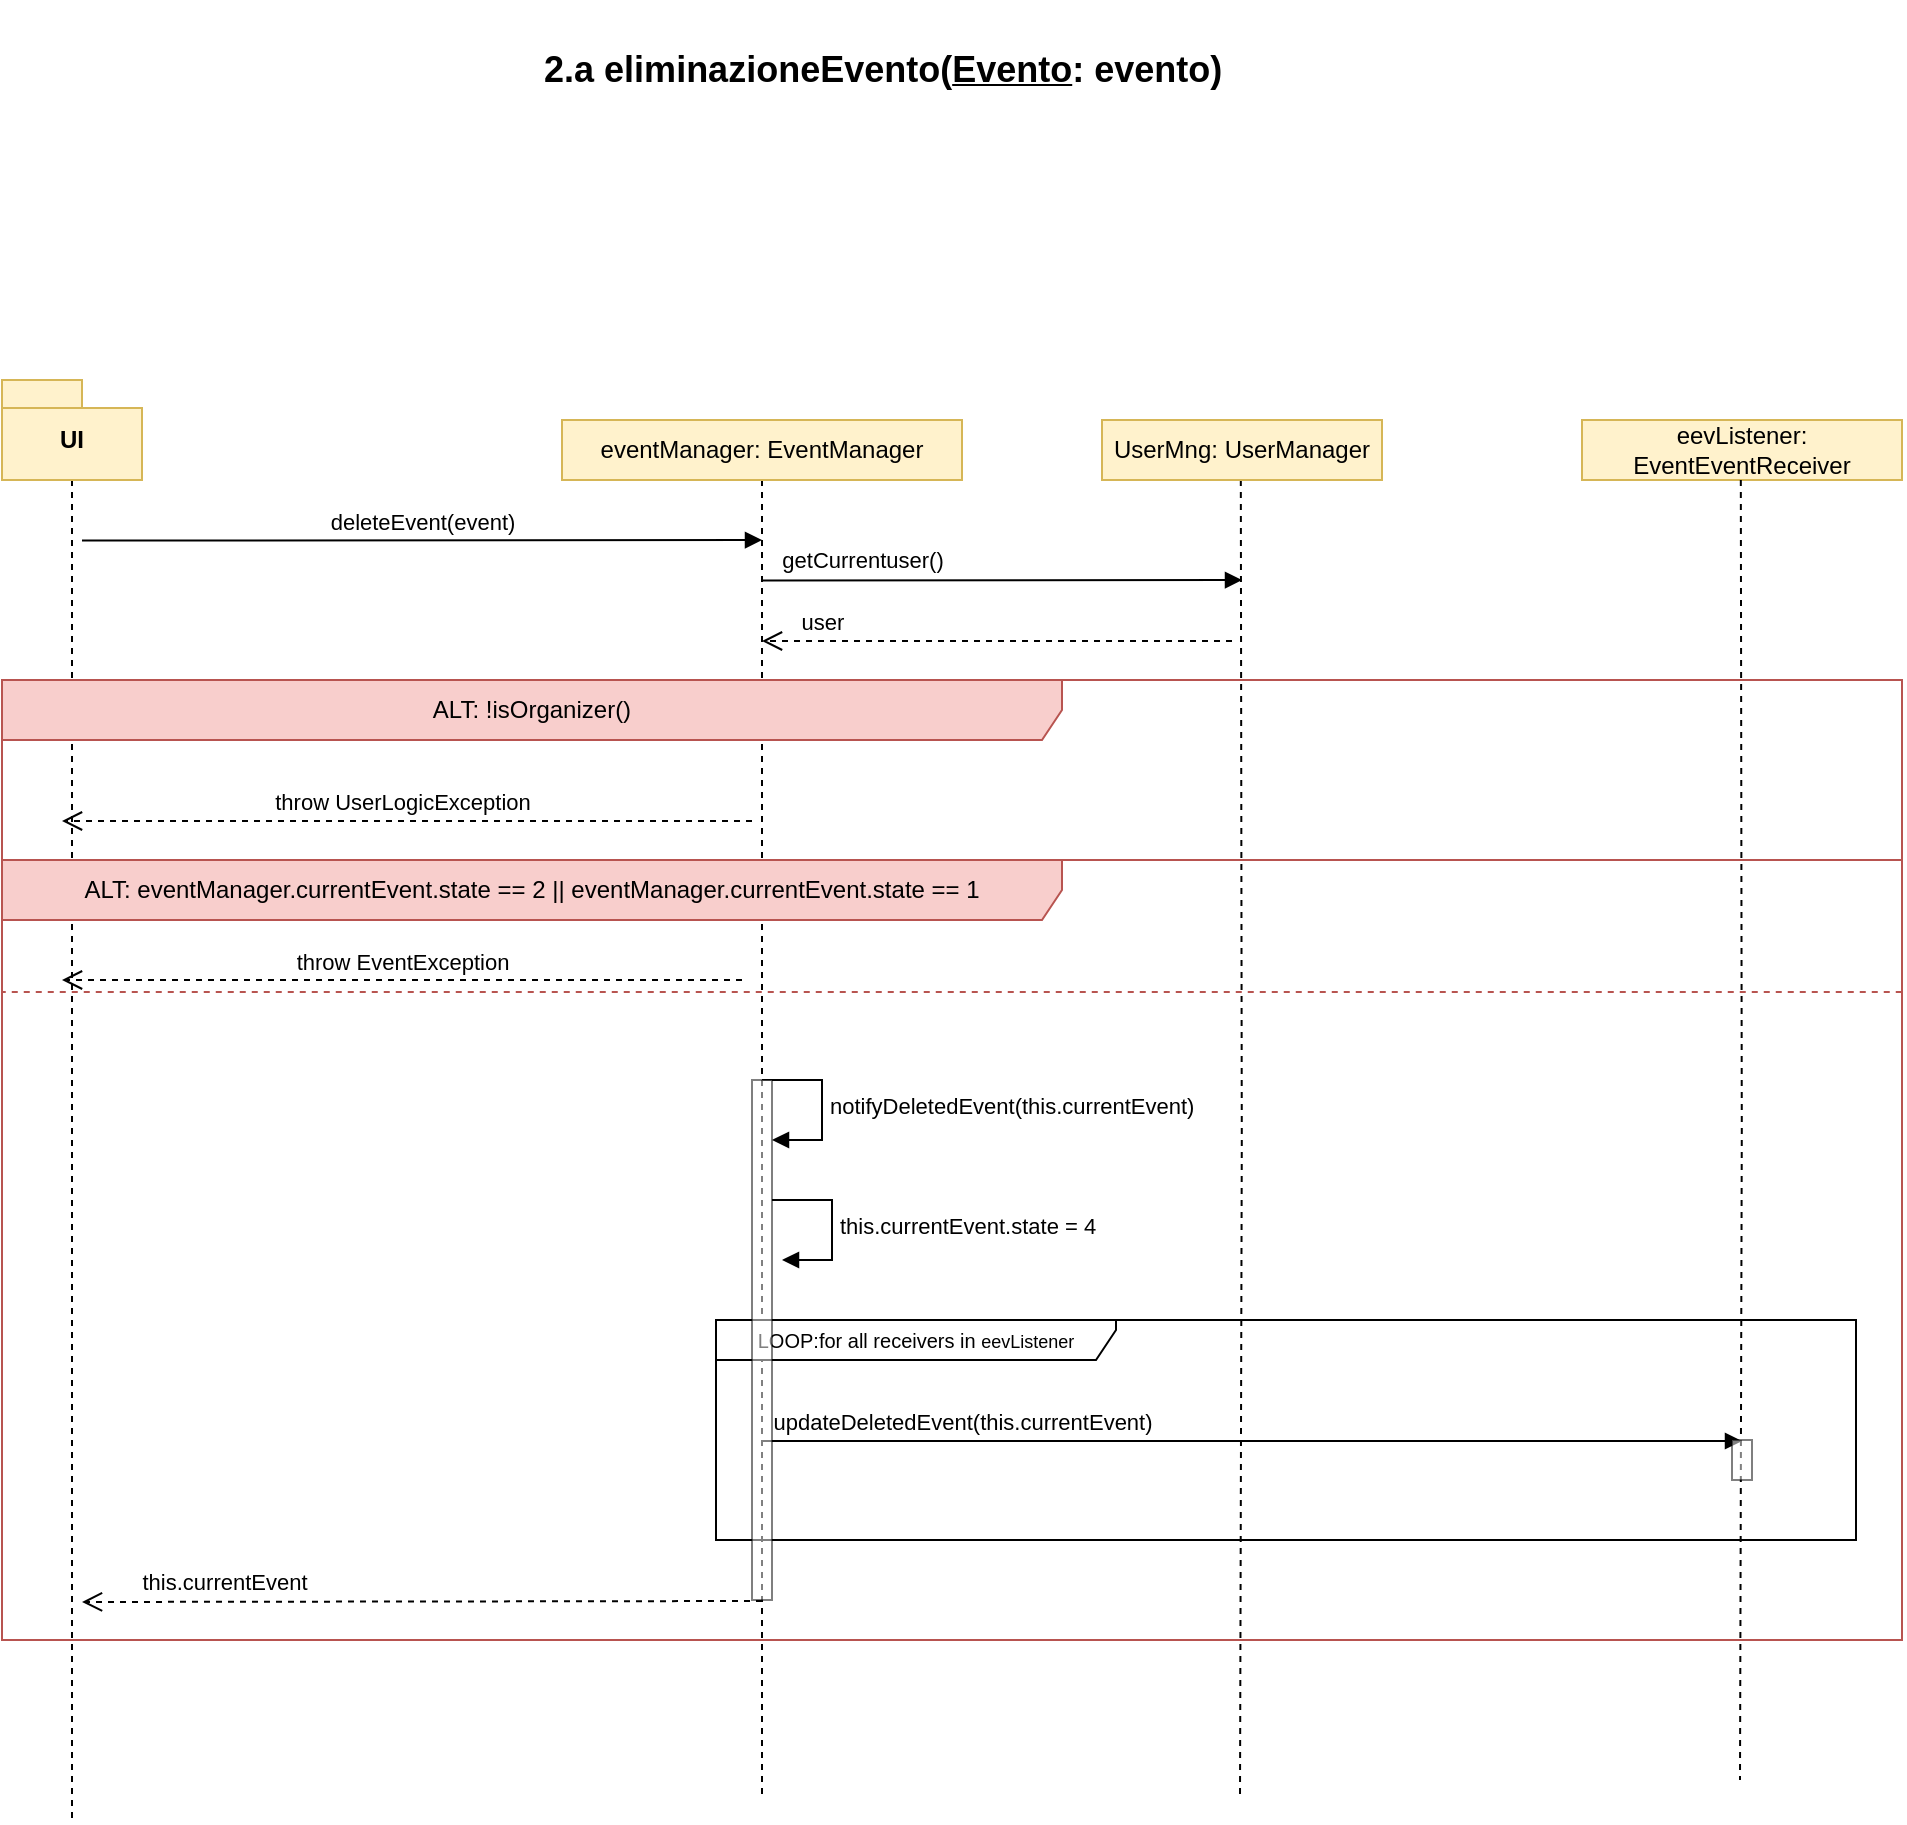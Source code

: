 <mxfile version="21.2.8" type="device">
  <diagram name="Pagina-1" id="RDCUaXM2hR_2ZaPmvXXq">
    <mxGraphModel dx="2421" dy="932" grid="1" gridSize="10" guides="1" tooltips="1" connect="1" arrows="1" fold="1" page="1" pageScale="1" pageWidth="827" pageHeight="1169" math="0" shadow="0">
      <root>
        <mxCell id="0" />
        <mxCell id="1" parent="0" />
        <mxCell id="Wbrh7EhML65B3KAZk7Ht-1" value="&lt;p style=&quot;margin-left: 18pt; font-size: 18px;&quot; class=&quot;MsoNormal&quot;&gt;&lt;b&gt;&lt;span style=&quot;&quot;&gt;2.a&lt;/span&gt;&lt;/b&gt; &lt;b&gt;&lt;span style=&quot;&quot;&gt;eliminazioneEvento(&lt;u&gt;Evento&lt;/u&gt;: evento)&lt;/span&gt;&lt;/b&gt;&lt;/p&gt;" style="text;whiteSpace=wrap;html=1;" parent="1" vertex="1">
          <mxGeometry x="145" y="150" width="460" height="70" as="geometry" />
        </mxCell>
        <mxCell id="Wbrh7EhML65B3KAZk7Ht-2" style="edgeStyle=orthogonalEdgeStyle;rounded=0;orthogonalLoop=1;jettySize=auto;html=1;exitX=0.5;exitY=1;exitDx=0;exitDy=0;endArrow=none;endFill=0;dashed=1;exitPerimeter=0;" parent="1" source="Wbrh7EhML65B3KAZk7Ht-3" edge="1">
          <mxGeometry relative="1" as="geometry">
            <mxPoint x="-65" y="1060" as="targetPoint" />
            <mxPoint x="-65" y="480" as="sourcePoint" />
          </mxGeometry>
        </mxCell>
        <mxCell id="Wbrh7EhML65B3KAZk7Ht-3" value="UI" style="shape=folder;fontStyle=1;spacingTop=10;tabWidth=40;tabHeight=14;tabPosition=left;html=1;whiteSpace=wrap;fillColor=#fff2cc;strokeColor=#d6b656;" parent="1" vertex="1">
          <mxGeometry x="-100" y="340" width="70" height="50" as="geometry" />
        </mxCell>
        <mxCell id="Wbrh7EhML65B3KAZk7Ht-4" style="edgeStyle=orthogonalEdgeStyle;rounded=0;orthogonalLoop=1;jettySize=auto;html=1;exitX=0.5;exitY=1;exitDx=0;exitDy=0;endArrow=none;endFill=0;dashed=1;" parent="1" edge="1">
          <mxGeometry relative="1" as="geometry">
            <mxPoint x="280" y="1050" as="targetPoint" />
            <mxPoint x="280" y="390" as="sourcePoint" />
          </mxGeometry>
        </mxCell>
        <mxCell id="Wbrh7EhML65B3KAZk7Ht-5" value="eventManager: EventManager" style="html=1;whiteSpace=wrap;fillColor=#fff2cc;strokeColor=#d6b656;" parent="1" vertex="1">
          <mxGeometry x="180" y="360" width="200" height="30" as="geometry" />
        </mxCell>
        <mxCell id="Wbrh7EhML65B3KAZk7Ht-6" value="eevListener: EventEventReceiver" style="html=1;whiteSpace=wrap;fillColor=#fff2cc;strokeColor=#d6b656;" parent="1" vertex="1">
          <mxGeometry x="690" y="360" width="160" height="30" as="geometry" />
        </mxCell>
        <mxCell id="Wbrh7EhML65B3KAZk7Ht-7" style="edgeStyle=orthogonalEdgeStyle;rounded=0;orthogonalLoop=1;jettySize=auto;html=1;exitX=0.5;exitY=1;exitDx=0;exitDy=0;endArrow=none;endFill=0;dashed=1;" parent="1" edge="1">
          <mxGeometry relative="1" as="geometry">
            <mxPoint x="769" y="1040" as="targetPoint" />
            <mxPoint x="769.41" y="390" as="sourcePoint" />
          </mxGeometry>
        </mxCell>
        <mxCell id="Wbrh7EhML65B3KAZk7Ht-48" value="deleteEvent(event)" style="html=1;verticalAlign=bottom;endArrow=block;edgeStyle=elbowEdgeStyle;elbow=vertical;curved=0;rounded=0;" parent="1" edge="1">
          <mxGeometry width="80" relative="1" as="geometry">
            <mxPoint x="-60" y="420.29" as="sourcePoint" />
            <mxPoint x="280" y="420" as="targetPoint" />
          </mxGeometry>
        </mxCell>
        <mxCell id="Wbrh7EhML65B3KAZk7Ht-51" style="edgeStyle=orthogonalEdgeStyle;rounded=0;orthogonalLoop=1;jettySize=auto;html=1;exitX=0.5;exitY=1;exitDx=0;exitDy=0;endArrow=none;endFill=0;dashed=1;" parent="1" edge="1">
          <mxGeometry relative="1" as="geometry">
            <mxPoint x="519" y="1050" as="targetPoint" />
            <mxPoint x="519.41" y="390" as="sourcePoint" />
          </mxGeometry>
        </mxCell>
        <mxCell id="Wbrh7EhML65B3KAZk7Ht-52" value="UserMng: UserManager" style="html=1;whiteSpace=wrap;fillColor=#fff2cc;strokeColor=#d6b656;" parent="1" vertex="1">
          <mxGeometry x="450" y="360" width="140" height="30" as="geometry" />
        </mxCell>
        <mxCell id="Wbrh7EhML65B3KAZk7Ht-82" value="&lt;font style=&quot;font-size: 10px;&quot;&gt;LOOP:for all receivers in&amp;nbsp;&lt;/font&gt;&lt;font style=&quot;font-size: 9px;&quot;&gt;eevListener&lt;/font&gt;" style="shape=umlFrame;whiteSpace=wrap;html=1;pointerEvents=0;width=200;height=20;" parent="1" vertex="1">
          <mxGeometry x="257" y="810" width="570" height="110" as="geometry" />
        </mxCell>
        <mxCell id="Wbrh7EhML65B3KAZk7Ht-84" value="notifyDeletedEvent(this.currentEvent)" style="html=1;align=left;spacingLeft=2;endArrow=block;rounded=0;edgeStyle=orthogonalEdgeStyle;curved=0;rounded=0;" parent="1" edge="1">
          <mxGeometry relative="1" as="geometry">
            <mxPoint x="280" y="690" as="sourcePoint" />
            <Array as="points">
              <mxPoint x="310" y="720" />
            </Array>
            <mxPoint x="285.0" y="720" as="targetPoint" />
          </mxGeometry>
        </mxCell>
        <mxCell id="Wbrh7EhML65B3KAZk7Ht-85" value="updateDeletedEvent(this.currentEvent)" style="html=1;verticalAlign=bottom;endArrow=block;edgeStyle=elbowEdgeStyle;elbow=vertical;curved=0;rounded=0;" parent="1" edge="1">
          <mxGeometry x="-0.592" y="1" width="80" relative="1" as="geometry">
            <mxPoint x="280" y="870.5" as="sourcePoint" />
            <mxPoint x="770" y="870" as="targetPoint" />
            <mxPoint as="offset" />
          </mxGeometry>
        </mxCell>
        <mxCell id="Wbrh7EhML65B3KAZk7Ht-87" value="this.currentEvent" style="html=1;verticalAlign=bottom;endArrow=open;dashed=1;endSize=8;edgeStyle=elbowEdgeStyle;elbow=vertical;curved=0;rounded=0;" parent="1" edge="1">
          <mxGeometry x="0.587" y="-1" relative="1" as="geometry">
            <mxPoint x="280" y="950.5" as="sourcePoint" />
            <mxPoint x="-60" y="951" as="targetPoint" />
            <mxPoint as="offset" />
          </mxGeometry>
        </mxCell>
        <mxCell id="Wbrh7EhML65B3KAZk7Ht-90" value="" style="html=1;points=[];perimeter=orthogonalPerimeter;outlineConnect=0;targetShapes=umlLifeline;portConstraint=eastwest;newEdgeStyle={&quot;edgeStyle&quot;:&quot;elbowEdgeStyle&quot;,&quot;elbow&quot;:&quot;vertical&quot;,&quot;curved&quot;:0,&quot;rounded&quot;:0};fillOpacity=50;strokeOpacity=50;" parent="1" vertex="1">
          <mxGeometry x="275" y="690" width="10" height="260" as="geometry" />
        </mxCell>
        <mxCell id="Wbrh7EhML65B3KAZk7Ht-100" value="" style="html=1;points=[];perimeter=orthogonalPerimeter;outlineConnect=0;targetShapes=umlLifeline;portConstraint=eastwest;newEdgeStyle={&quot;edgeStyle&quot;:&quot;elbowEdgeStyle&quot;,&quot;elbow&quot;:&quot;vertical&quot;,&quot;curved&quot;:0,&quot;rounded&quot;:0};fillOpacity=50;strokeOpacity=50;" parent="1" vertex="1">
          <mxGeometry x="765" y="870" width="10" height="20" as="geometry" />
        </mxCell>
        <mxCell id="yCTflr1SsOmRWyjL-ozB-1" value="ALT: eventManager.currentEvent.state == 2 || eventManager.currentEvent.state == 1" style="shape=umlFrame;whiteSpace=wrap;html=1;pointerEvents=0;width=530;height=30;fillColor=#f8cecc;strokeColor=#b85450;" parent="1" vertex="1">
          <mxGeometry x="-100" y="580" width="950" height="390" as="geometry" />
        </mxCell>
        <mxCell id="yCTflr1SsOmRWyjL-ozB-2" value="throw EventException" style="html=1;verticalAlign=bottom;endArrow=open;dashed=1;endSize=8;edgeStyle=elbowEdgeStyle;elbow=vertical;curved=0;rounded=0;" parent="1" edge="1">
          <mxGeometry relative="1" as="geometry">
            <mxPoint x="270" y="640" as="sourcePoint" />
            <mxPoint x="-70" y="640.33" as="targetPoint" />
          </mxGeometry>
        </mxCell>
        <mxCell id="yCTflr1SsOmRWyjL-ozB-3" value="" style="html=1;verticalAlign=bottom;endArrow=none;dashed=1;endSize=8;edgeStyle=elbowEdgeStyle;elbow=vertical;curved=0;rounded=0;exitX=1;exitY=0.108;exitDx=0;exitDy=0;exitPerimeter=0;fillColor=#f8cecc;strokeColor=#b85450;endFill=0;" parent="1" source="yCTflr1SsOmRWyjL-ozB-1" edge="1">
          <mxGeometry x="-0.038" y="-6" relative="1" as="geometry">
            <mxPoint x="240" y="670" as="sourcePoint" />
            <mxPoint x="-100" y="670.33" as="targetPoint" />
            <mxPoint as="offset" />
          </mxGeometry>
        </mxCell>
        <mxCell id="T5fba6cAm0CJl5kvtRWJ-3" value="getCurrentuser()" style="html=1;verticalAlign=bottom;endArrow=block;edgeStyle=elbowEdgeStyle;elbow=vertical;curved=0;rounded=0;" parent="1" edge="1">
          <mxGeometry x="-0.582" y="1" width="80" relative="1" as="geometry">
            <mxPoint x="280" y="440.29" as="sourcePoint" />
            <mxPoint x="520" y="440" as="targetPoint" />
            <mxPoint as="offset" />
          </mxGeometry>
        </mxCell>
        <mxCell id="T5fba6cAm0CJl5kvtRWJ-4" value="user" style="html=1;verticalAlign=bottom;endArrow=open;dashed=1;endSize=8;edgeStyle=elbowEdgeStyle;elbow=vertical;curved=0;rounded=0;" parent="1" edge="1">
          <mxGeometry x="0.739" y="-1" relative="1" as="geometry">
            <mxPoint x="515" y="470.5" as="sourcePoint" />
            <mxPoint x="280" y="470" as="targetPoint" />
            <mxPoint as="offset" />
          </mxGeometry>
        </mxCell>
        <mxCell id="T5fba6cAm0CJl5kvtRWJ-5" value="ALT: !isOrganizer()" style="shape=umlFrame;whiteSpace=wrap;html=1;pointerEvents=0;width=530;height=30;fillColor=#f8cecc;strokeColor=#b85450;" parent="1" vertex="1">
          <mxGeometry x="-100" y="490" width="950" height="480" as="geometry" />
        </mxCell>
        <mxCell id="T5fba6cAm0CJl5kvtRWJ-8" value="throw UserLogicException" style="html=1;verticalAlign=bottom;endArrow=open;dashed=1;endSize=8;edgeStyle=elbowEdgeStyle;elbow=vertical;curved=0;rounded=0;" parent="1" edge="1">
          <mxGeometry x="0.013" y="-1" relative="1" as="geometry">
            <mxPoint x="275" y="560.5" as="sourcePoint" />
            <mxPoint x="-70" y="560" as="targetPoint" />
            <mxPoint as="offset" />
          </mxGeometry>
        </mxCell>
        <mxCell id="O6BghvkAwrqkf0Pf9v6N-1" value="this.currentEvent.state = 4" style="html=1;align=left;spacingLeft=2;endArrow=block;rounded=0;edgeStyle=orthogonalEdgeStyle;curved=0;rounded=0;" parent="1" edge="1">
          <mxGeometry relative="1" as="geometry">
            <mxPoint x="285" y="750" as="sourcePoint" />
            <Array as="points">
              <mxPoint x="315" y="780" />
            </Array>
            <mxPoint x="290.0" y="780" as="targetPoint" />
          </mxGeometry>
        </mxCell>
      </root>
    </mxGraphModel>
  </diagram>
</mxfile>
